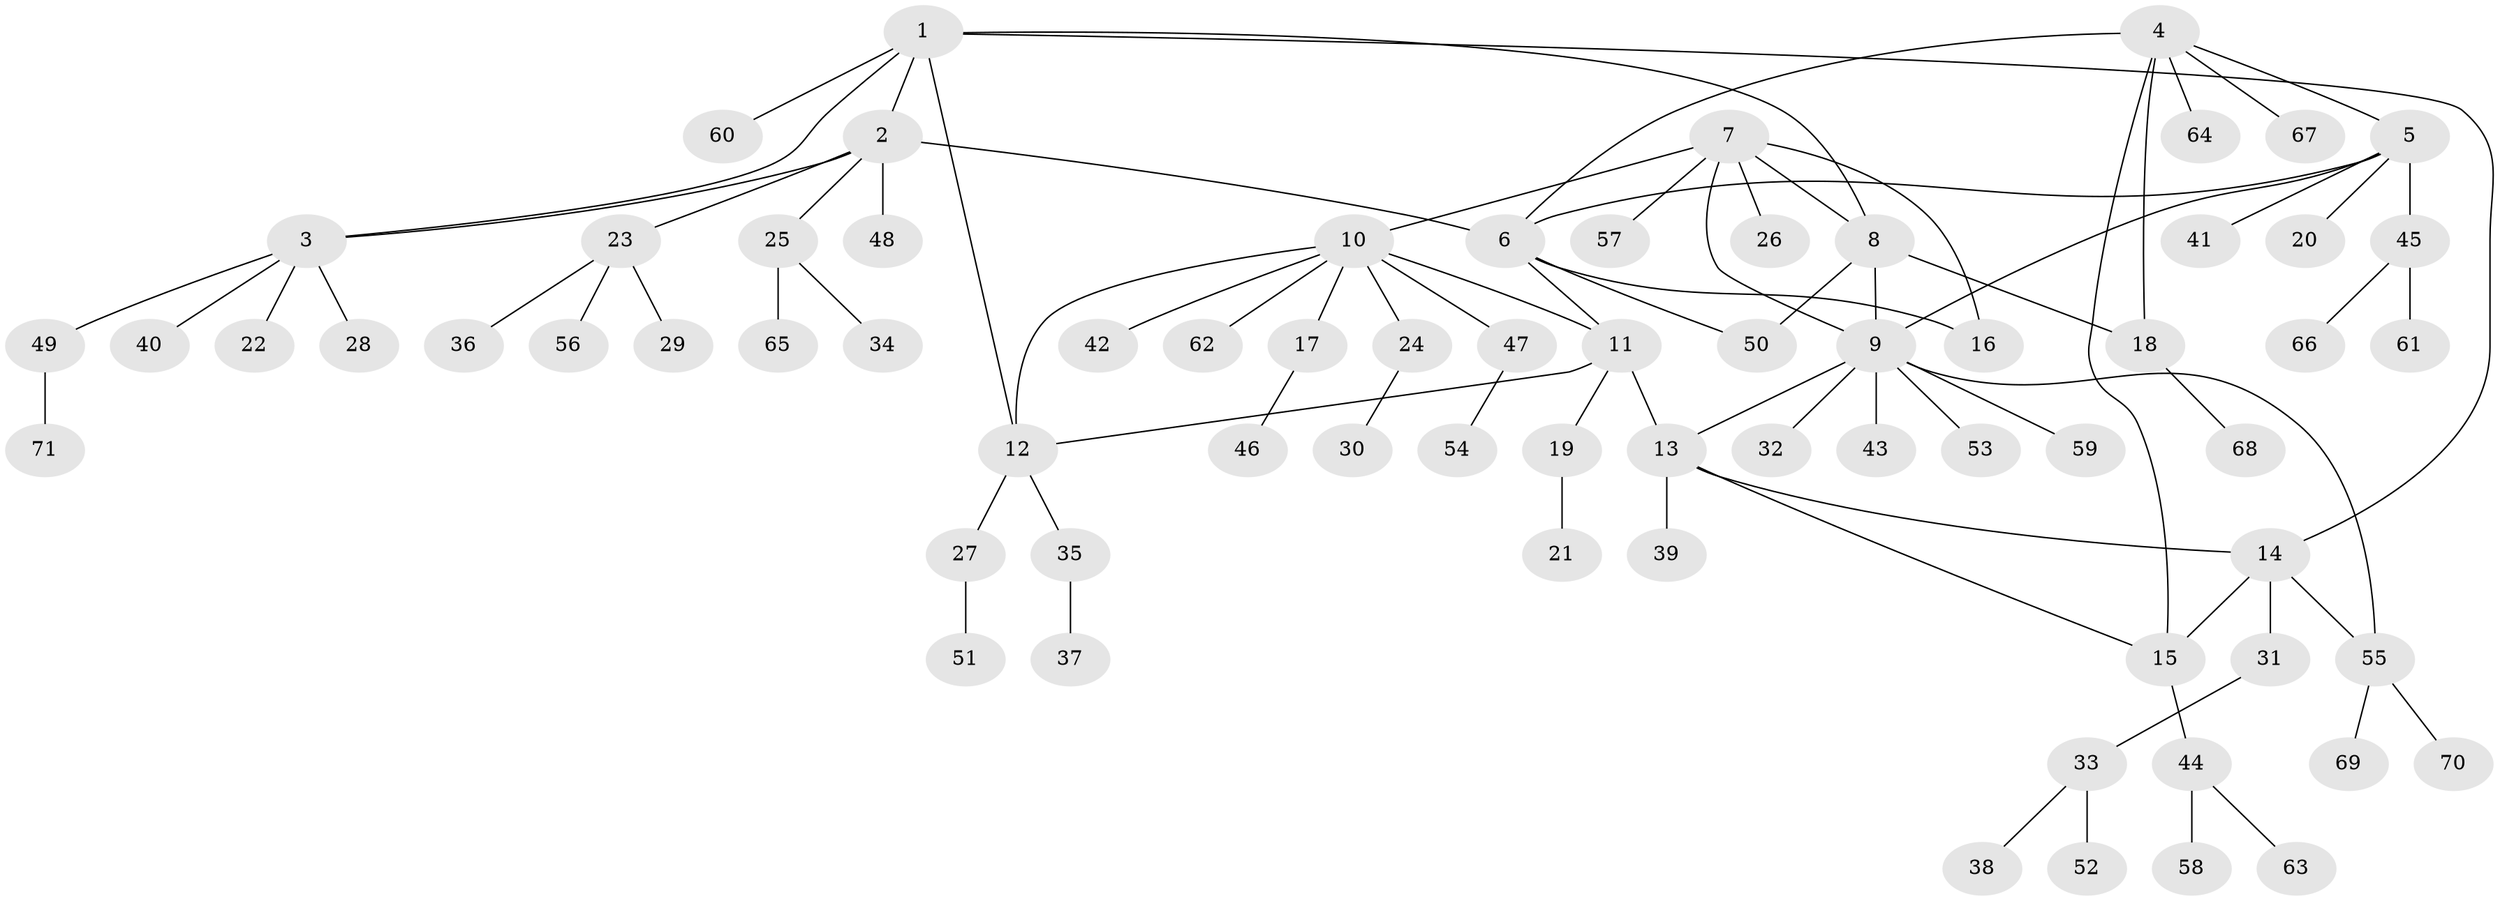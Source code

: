 // Generated by graph-tools (version 1.1) at 2025/26/03/09/25 03:26:37]
// undirected, 71 vertices, 85 edges
graph export_dot {
graph [start="1"]
  node [color=gray90,style=filled];
  1;
  2;
  3;
  4;
  5;
  6;
  7;
  8;
  9;
  10;
  11;
  12;
  13;
  14;
  15;
  16;
  17;
  18;
  19;
  20;
  21;
  22;
  23;
  24;
  25;
  26;
  27;
  28;
  29;
  30;
  31;
  32;
  33;
  34;
  35;
  36;
  37;
  38;
  39;
  40;
  41;
  42;
  43;
  44;
  45;
  46;
  47;
  48;
  49;
  50;
  51;
  52;
  53;
  54;
  55;
  56;
  57;
  58;
  59;
  60;
  61;
  62;
  63;
  64;
  65;
  66;
  67;
  68;
  69;
  70;
  71;
  1 -- 2;
  1 -- 3;
  1 -- 8;
  1 -- 12;
  1 -- 14;
  1 -- 60;
  2 -- 3;
  2 -- 6;
  2 -- 23;
  2 -- 25;
  2 -- 48;
  3 -- 22;
  3 -- 28;
  3 -- 40;
  3 -- 49;
  4 -- 5;
  4 -- 6;
  4 -- 15;
  4 -- 18;
  4 -- 64;
  4 -- 67;
  5 -- 6;
  5 -- 9;
  5 -- 20;
  5 -- 41;
  5 -- 45;
  6 -- 11;
  6 -- 16;
  6 -- 50;
  7 -- 8;
  7 -- 9;
  7 -- 10;
  7 -- 16;
  7 -- 26;
  7 -- 57;
  8 -- 9;
  8 -- 18;
  8 -- 50;
  9 -- 13;
  9 -- 32;
  9 -- 43;
  9 -- 53;
  9 -- 55;
  9 -- 59;
  10 -- 11;
  10 -- 12;
  10 -- 17;
  10 -- 24;
  10 -- 42;
  10 -- 47;
  10 -- 62;
  11 -- 12;
  11 -- 13;
  11 -- 19;
  12 -- 27;
  12 -- 35;
  13 -- 14;
  13 -- 15;
  13 -- 39;
  14 -- 15;
  14 -- 31;
  14 -- 55;
  15 -- 44;
  17 -- 46;
  18 -- 68;
  19 -- 21;
  23 -- 29;
  23 -- 36;
  23 -- 56;
  24 -- 30;
  25 -- 34;
  25 -- 65;
  27 -- 51;
  31 -- 33;
  33 -- 38;
  33 -- 52;
  35 -- 37;
  44 -- 58;
  44 -- 63;
  45 -- 61;
  45 -- 66;
  47 -- 54;
  49 -- 71;
  55 -- 69;
  55 -- 70;
}
